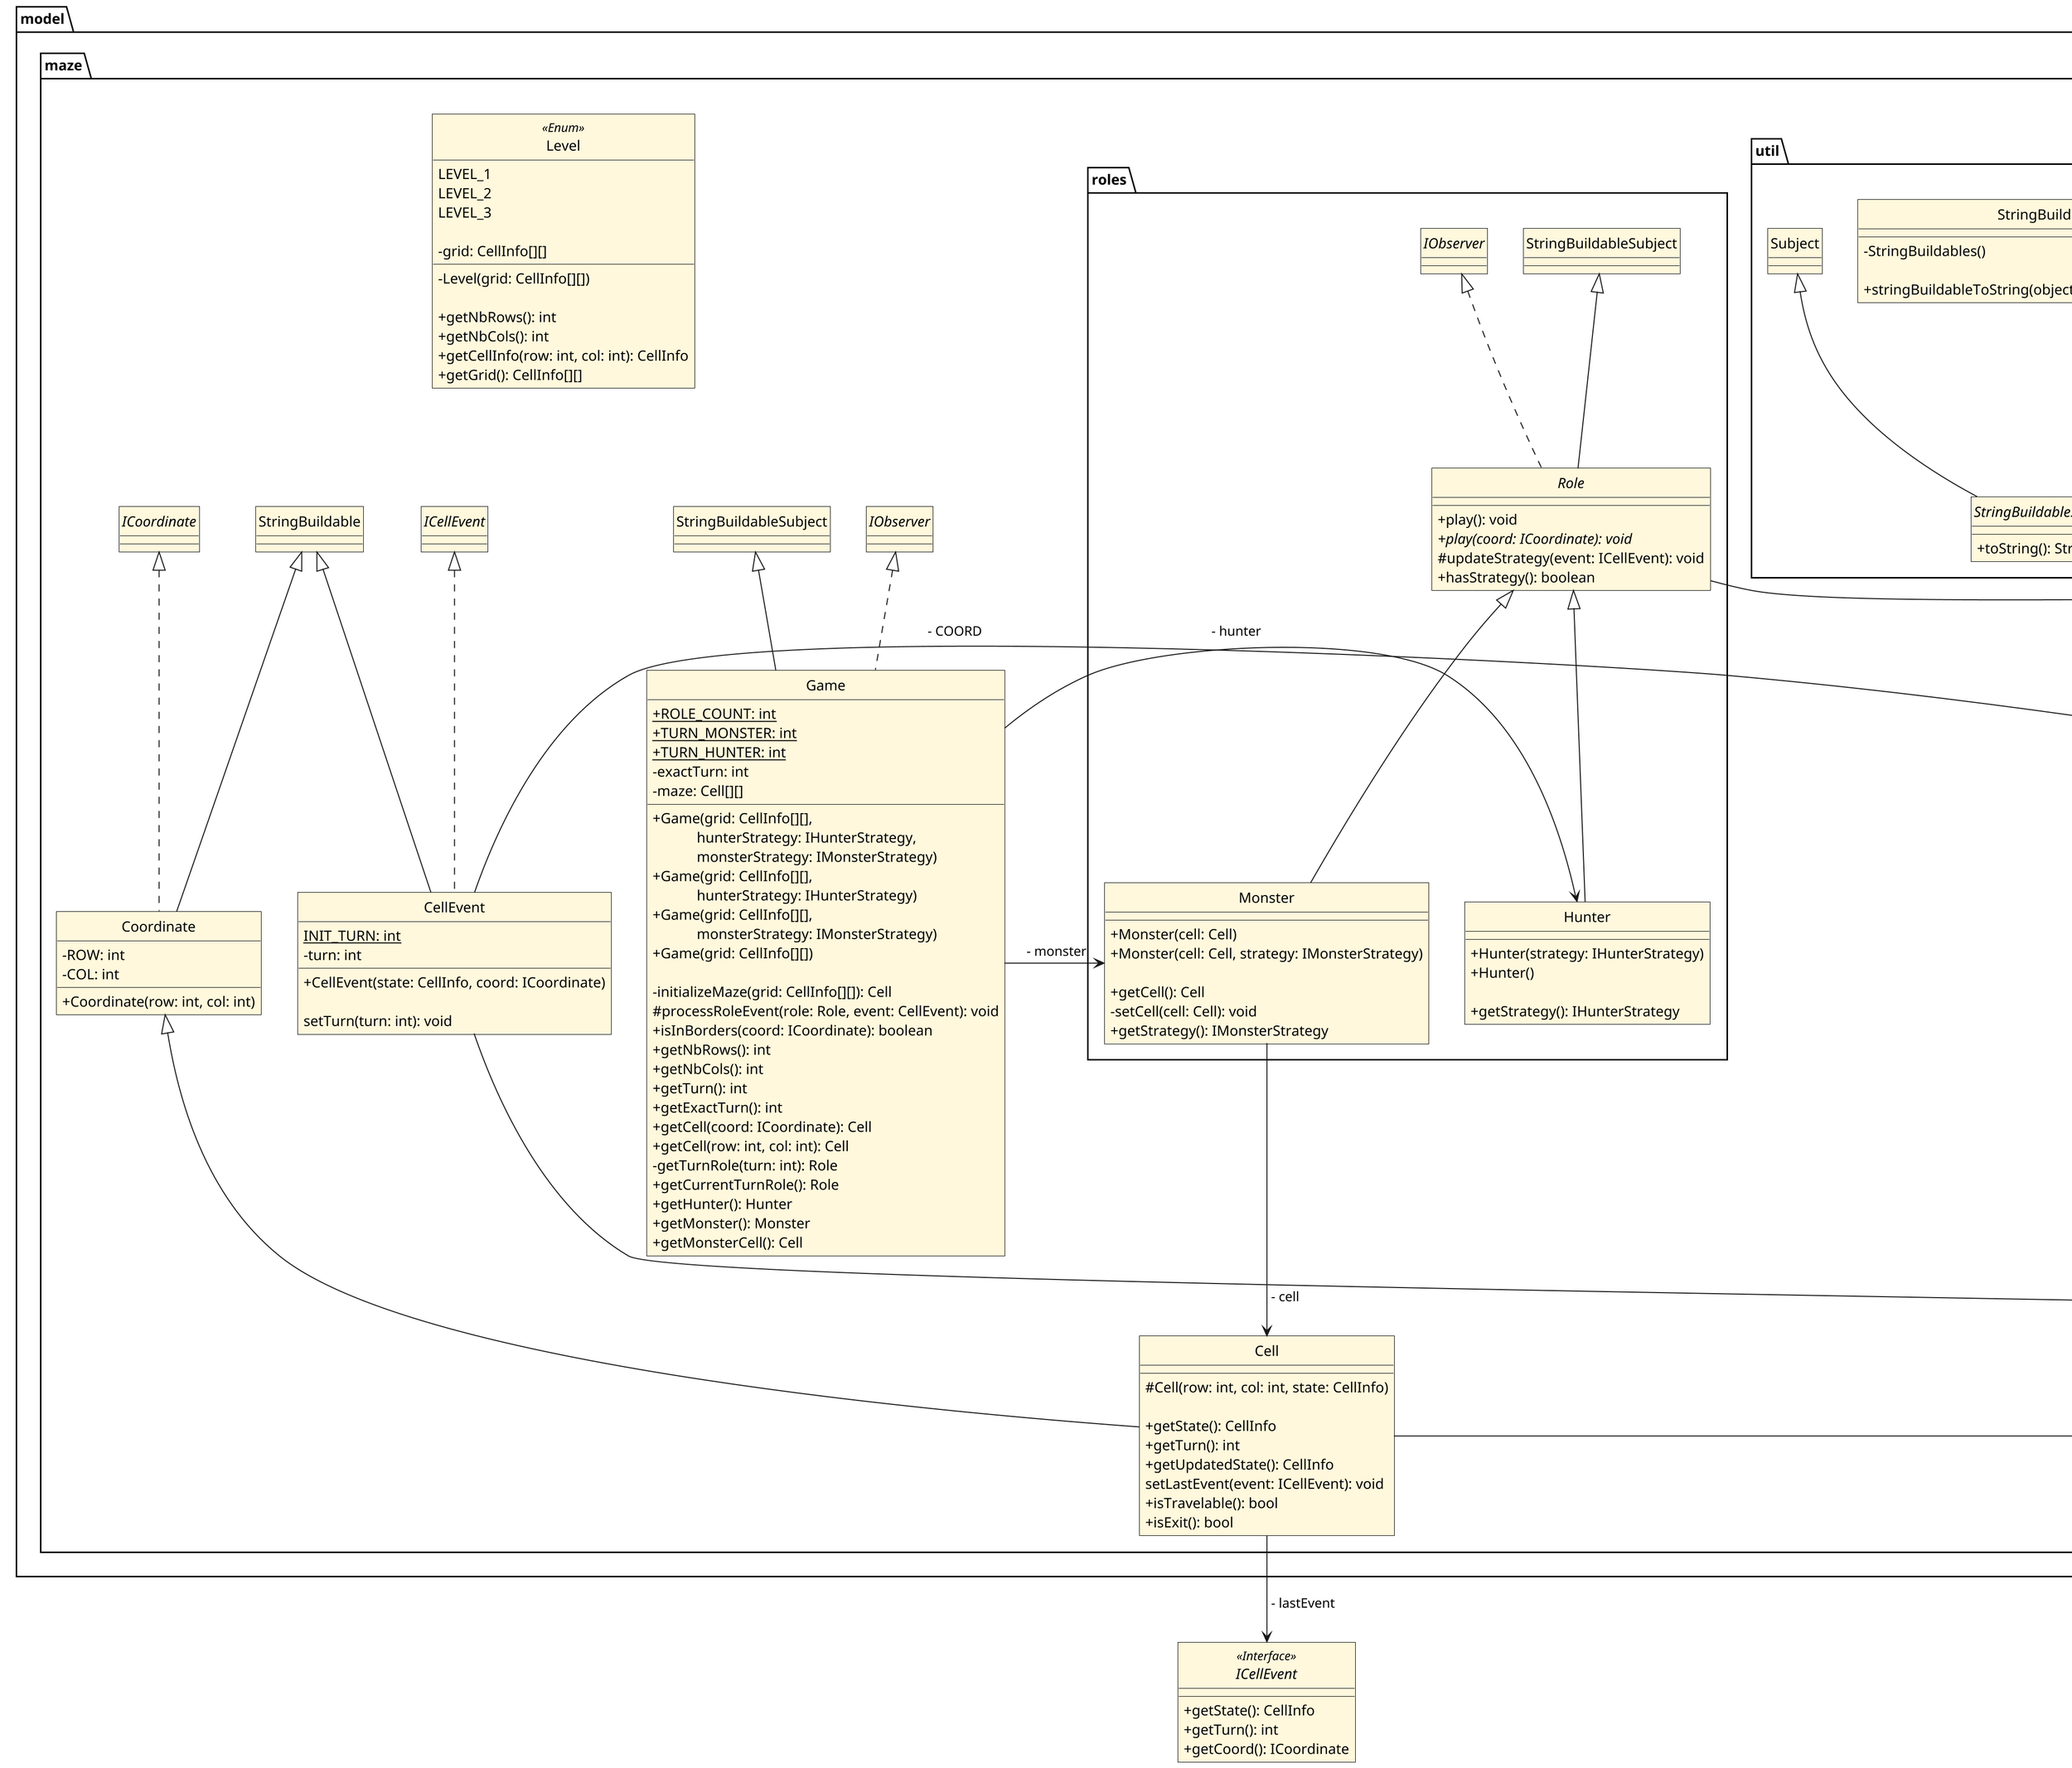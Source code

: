 @startuml sae302
scale 2
skinparam classAttributeIconSize 0
skinparam ClassBackgroundColor Cornsilk
skinparam RoundCorner 0
skinparam ClassBorderColor Black
hide circle

interface IStrategy <<Interface>> {
	+play(): ICoordinate
	+update(event: ICellEvent): void
}

interface IMonsterStrategy <<Interface>> extends IStrategy {
	+initialize(maze: boolean[][]): void
}

interface IHunterStrategy <<Interface>> extends IStrategy {
	+initialize(nbRows: int, nbCols:int): void
}


Interface ICellEvent<<Interface>> {
	+getState(): CellInfo
	+getTurn(): int
	+getCoord(): ICoordinate
}

Interface ICoordinate<<Interface>>{
	+getRow(): int
	+getCol(): int 
}

enum CellInfo<<Enum>>{
	EMPTY
	WALL
	MONSTER
	HUNTER
	EXIT
}

package model.maze {
	package observer {
		abstract class Subject {
			+attach(observer: IObserver): void
			+detach(observer: IObserver): void
			#notifyObservers(data: Object): void
			#notifyObservers(): void
		}

		interface IObserver <<Interface>> {
			update(subject: Subject): void
			update(subject: Subject, data: Object): void
		}
	}
	
	package util {
		interface IStringBuildable <<Interface>> {
			+fillStringBuilder(sb: StringBuilder): void
		}

		class StringBuildables {
			-StringBuildables()
			
			+stringBuildableToString(object: IStringBuildable): String
		}

		abstract class StringBuildable implements IStringBuildable {
			+toString(): String
		}

		abstract class StringBuildableSubject extends Subject implements IStringBuildable {
			+toString(): String
		}
	}

	class Cell extends Coordinate {
		#Cell(row: int, col: int, state: CellInfo)

		+getState(): CellInfo
		+getTurn(): int
		+getUpdatedState(): CellInfo
		setLastEvent(event: ICellEvent): void
		+isTravelable(): bool
		+isExit(): bool
	}

	package roles {
		class Hunter extends Role {
			+Hunter(strategy: IHunterStrategy)
			+Hunter()
			
			+getStrategy(): IHunterStrategy
		}

		abstract class Role extends StringBuildableSubject implements IObserver {
			+play(): void
			{abstract} +play(coord: ICoordinate): void
			' => la stratégie retourne la coordonnée : l'entité créé un évènement de cellule pour que la plateforme la manipule
			#updateStrategy(event: ICellEvent): void
			+hasStrategy(): boolean
		}

		class Monster extends Role {
			+Monster(cell: Cell)
			+Monster(cell: Cell, strategy: IMonsterStrategy)

			+getCell(): Cell
			-setCell(cell: Cell): void
			+getStrategy(): IMonsterStrategy
		}
	}

	enum Level <<Enum>> {
		LEVEL_1
		LEVEL_2
		LEVEL_3

		-grid: CellInfo[][]

		-Level(grid: CellInfo[][])

		+getNbRows(): int
		+getNbCols(): int
		+getCellInfo(row: int, col: int): CellInfo
		+getGrid(): CellInfo[][]
	}

	' package strategies {
	' 	interface INullStrategy <<Interface>> extends IStrategy {}

	' 	class NullMonsterStrategy implements INullStrategy, IMonsterStrategy {
	' 		+NullMonsterStrategy()
	' 	}
	' 	class NullHunterStrategy implements INullStrategy, IHunterStrategy {
	' 		+NullHunterStrategy()
	' 	}
	' }

' 	Quelle est la meilleure pratique : 
' 1) garder tel quel, càd utiliser une valeur nulle lorsque le joueur joue
' 2) supprimer le constructeur +Monster(cell: Cell)  et créer une classe NullMonsterStrategy lorsque le joueur joue
' 3) supprimer le constructeur +Monster(cell: Cell) et forcer à ce qu'on mette "null" pour instancier un Monster

	class Game extends StringBuildableSubject implements IObserver {
		+{static} ROLE_COUNT: int
		+{static} TURN_MONSTER: int
		+{static} TURN_HUNTER: int
		-exactTurn: int
		-maze: Cell[][]

		+Game(grid: CellInfo[][],\n\t    hunterStrategy: IHunterStrategy, \n\t    monsterStrategy: IMonsterStrategy)
		+Game(grid: CellInfo[][],\n\t    hunterStrategy: IHunterStrategy)
		+Game(grid: CellInfo[][],\n\t    monsterStrategy: IMonsterStrategy)
		+Game(grid: CellInfo[][])

		-initializeMaze(grid: CellInfo[][]): Cell
		#processRoleEvent(role: Role, event: CellEvent): void
		+isInBorders(coord: ICoordinate): boolean
		+getNbRows(): int
		+getNbCols(): int
		+getTurn(): int
		+getExactTurn(): int
		+getCell(coord: ICoordinate): Cell
		+getCell(row: int, col: int): Cell
		-getTurnRole(turn: int): Role
		+getCurrentTurnRole(): Role
		+getHunter(): Hunter
		+getMonster(): Monster
		+getMonsterCell(): Cell
	}


	class CellEvent extends StringBuildable implements ICellEvent {
		{static} INIT_TURN: int
		-turn: int

		+CellEvent(state: CellInfo, coord: ICoordinate)
		
		setTurn(turn: int): void
	}

	class Coordinate extends StringBuildable implements ICoordinate {
		-ROW: int
		-COL: int

		+Coordinate(row: int, col: int)
	}
}

Subject --> " *  \n" IObserver : " # observers"

Cell -> CellInfo : " - STATE"
Cell --> ICellEvent : " - lastEvent"

Monster --> Cell : " - cell"
CellEvent -> CellInfo : " - STATE"
CellEvent -> ICoordinate : " - COORD"

Game -> Hunter : " - hunter"
Game -> Monster : " - monster"
Role ---> IStrategy : " # strategy"

@enduml

